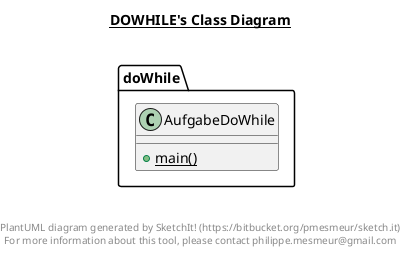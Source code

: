 @startuml

title __DOWHILE's Class Diagram__\n

  namespace doWhile {
    class doWhile.AufgabeDoWhile {
        {static} + main()
    }
  }
  



right footer


PlantUML diagram generated by SketchIt! (https://bitbucket.org/pmesmeur/sketch.it)
For more information about this tool, please contact philippe.mesmeur@gmail.com
endfooter

@enduml
